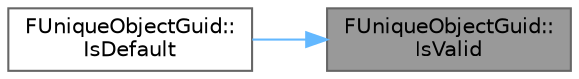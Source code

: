 digraph "FUniqueObjectGuid::IsValid"
{
 // INTERACTIVE_SVG=YES
 // LATEX_PDF_SIZE
  bgcolor="transparent";
  edge [fontname=Helvetica,fontsize=10,labelfontname=Helvetica,labelfontsize=10];
  node [fontname=Helvetica,fontsize=10,shape=box,height=0.2,width=0.4];
  rankdir="RL";
  Node1 [id="Node000001",label="FUniqueObjectGuid::\lIsValid",height=0.2,width=0.4,color="gray40", fillcolor="grey60", style="filled", fontcolor="black",tooltip="Test if this can ever point to a live UObject."];
  Node1 -> Node2 [id="edge1_Node000001_Node000002",dir="back",color="steelblue1",style="solid",tooltip=" "];
  Node2 [id="Node000002",label="FUniqueObjectGuid::\lIsDefault",height=0.2,width=0.4,color="grey40", fillcolor="white", style="filled",URL="$d9/d17/structFUniqueObjectGuid.html#ad8c07f273663b89ccf3285c228b785ea",tooltip="Returns true is this is the default value."];
}
